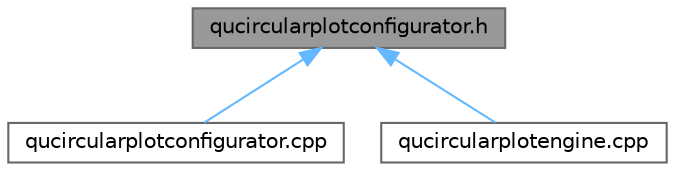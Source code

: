 digraph "qucircularplotconfigurator.h"
{
 // LATEX_PDF_SIZE
  bgcolor="transparent";
  edge [fontname=Helvetica,fontsize=10,labelfontname=Helvetica,labelfontsize=10];
  node [fontname=Helvetica,fontsize=10,shape=box,height=0.2,width=0.4];
  Node1 [label="qucircularplotconfigurator.h",height=0.2,width=0.4,color="gray40", fillcolor="grey60", style="filled", fontcolor="black",tooltip=" "];
  Node1 -> Node2 [dir="back",color="steelblue1",style="solid"];
  Node2 [label="qucircularplotconfigurator.cpp",height=0.2,width=0.4,color="grey40", fillcolor="white", style="filled",URL="$qucircularplotconfigurator_8cpp.html",tooltip=" "];
  Node1 -> Node3 [dir="back",color="steelblue1",style="solid"];
  Node3 [label="qucircularplotengine.cpp",height=0.2,width=0.4,color="grey40", fillcolor="white", style="filled",URL="$qucircularplotengine_8cpp.html",tooltip=" "];
}
